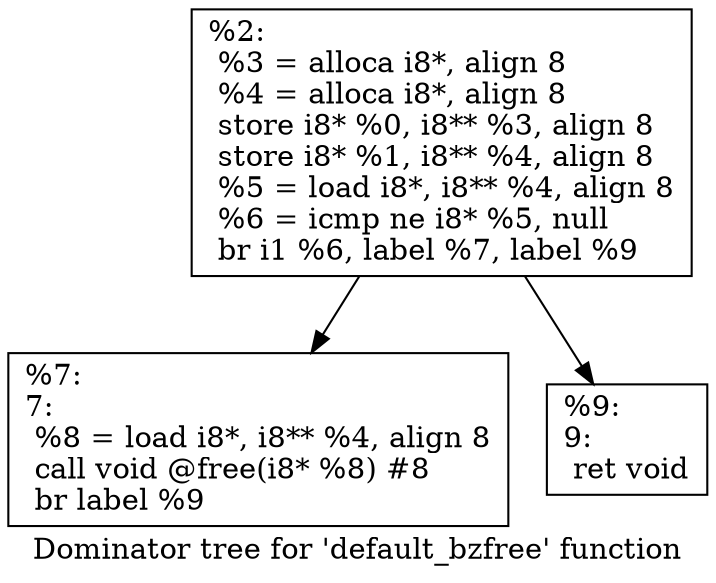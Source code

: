 digraph "Dominator tree for 'default_bzfree' function" {
	label="Dominator tree for 'default_bzfree' function";

	Node0xdaf610 [shape=record,label="{%2:\l  %3 = alloca i8*, align 8\l  %4 = alloca i8*, align 8\l  store i8* %0, i8** %3, align 8\l  store i8* %1, i8** %4, align 8\l  %5 = load i8*, i8** %4, align 8\l  %6 = icmp ne i8* %5, null\l  br i1 %6, label %7, label %9\l}"];
	Node0xdaf610 -> Node0xda8f40;
	Node0xdaf610 -> Node0xdaf470;
	Node0xda8f40 [shape=record,label="{%7:\l7:                                                \l  %8 = load i8*, i8** %4, align 8\l  call void @free(i8* %8) #8\l  br label %9\l}"];
	Node0xdaf470 [shape=record,label="{%9:\l9:                                                \l  ret void\l}"];
}
